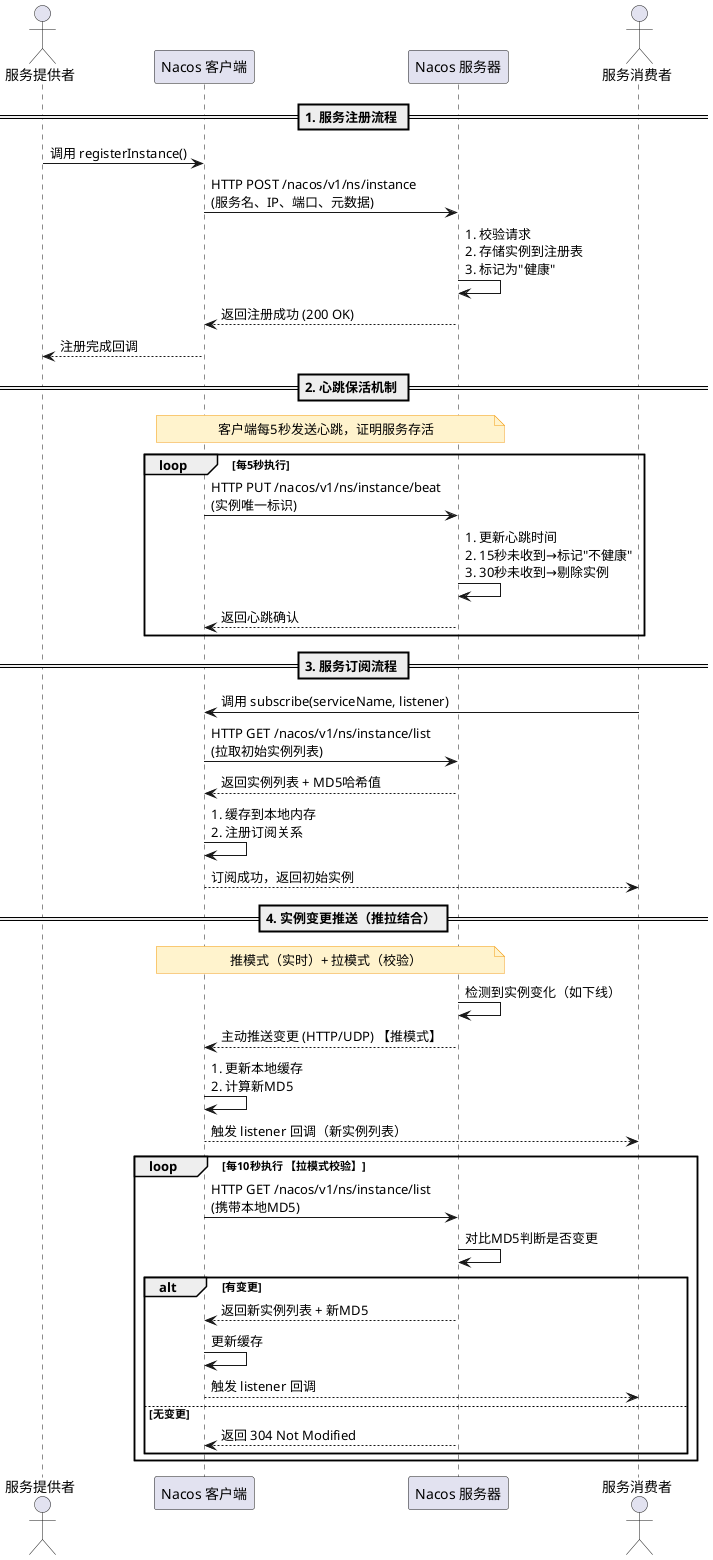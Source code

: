 @startuml Nacos 服务注册发现原理


actor 服务提供者 as Provider
participant "Nacos 客户端" as SDK
participant "Nacos 服务器" as Server
actor 服务消费者 as Consumer

' 样式定义
skinparam participant {
  BackgroundColor #f0f8ff
  BorderColor #2c3e50
}
skinparam actor {
  BackgroundColor #e8f4fd
  BorderColor #2980b9
}
skinparam note {
  BackgroundColor #fff3cd
  BorderColor #f39c12
}

== 1. 服务注册流程 ==
Provider -> SDK: 调用 registerInstance()
SDK -> Server: HTTP POST /nacos/v1/ns/instance\n(服务名、IP、端口、元数据)
Server -> Server: 1. 校验请求\n2. 存储实例到注册表\n3. 标记为"健康"
Server --> SDK: 返回注册成功 (200 OK)
SDK --> Provider: 注册完成回调

== 2. 心跳保活机制 ==
note over SDK, Server: 客户端每5秒发送心跳，证明服务存活
loop 每5秒执行
  SDK -> Server: HTTP PUT /nacos/v1/ns/instance/beat\n(实例唯一标识)
  Server -> Server: 1. 更新心跳时间\n2. 15秒未收到→标记"不健康"\n3. 30秒未收到→剔除实例
  Server --> SDK: 返回心跳确认
end

== 3. 服务订阅流程 ==
Consumer -> SDK: 调用 subscribe(serviceName, listener)
SDK -> Server: HTTP GET /nacos/v1/ns/instance/list\n(拉取初始实例列表)
Server --> SDK: 返回实例列表 + MD5哈希值
SDK -> SDK: 1. 缓存到本地内存\n2. 注册订阅关系
SDK --> Consumer: 订阅成功，返回初始实例

== 4. 实例变更推送（推拉结合） ==
note over Server, SDK: 推模式（实时）+ 拉模式（校验）
Server -> Server: 检测到实例变化（如下线）
Server --> SDK: 主动推送变更 (HTTP/UDP) 【推模式】
SDK -> SDK: 1. 更新本地缓存\n2. 计算新MD5
SDK --> Consumer: 触发 listener 回调（新实例列表）

loop 每10秒执行 【拉模式校验】
  SDK -> Server: HTTP GET /nacos/v1/ns/instance/list\n(携带本地MD5)
  Server -> Server: 对比MD5判断是否变更
  alt 有变更
    Server --> SDK: 返回新实例列表 + 新MD5
    SDK -> SDK: 更新缓存
    SDK --> Consumer: 触发 listener 回调
  else 无变更
    Server --> SDK: 返回 304 Not Modified
  end
end
@enduml